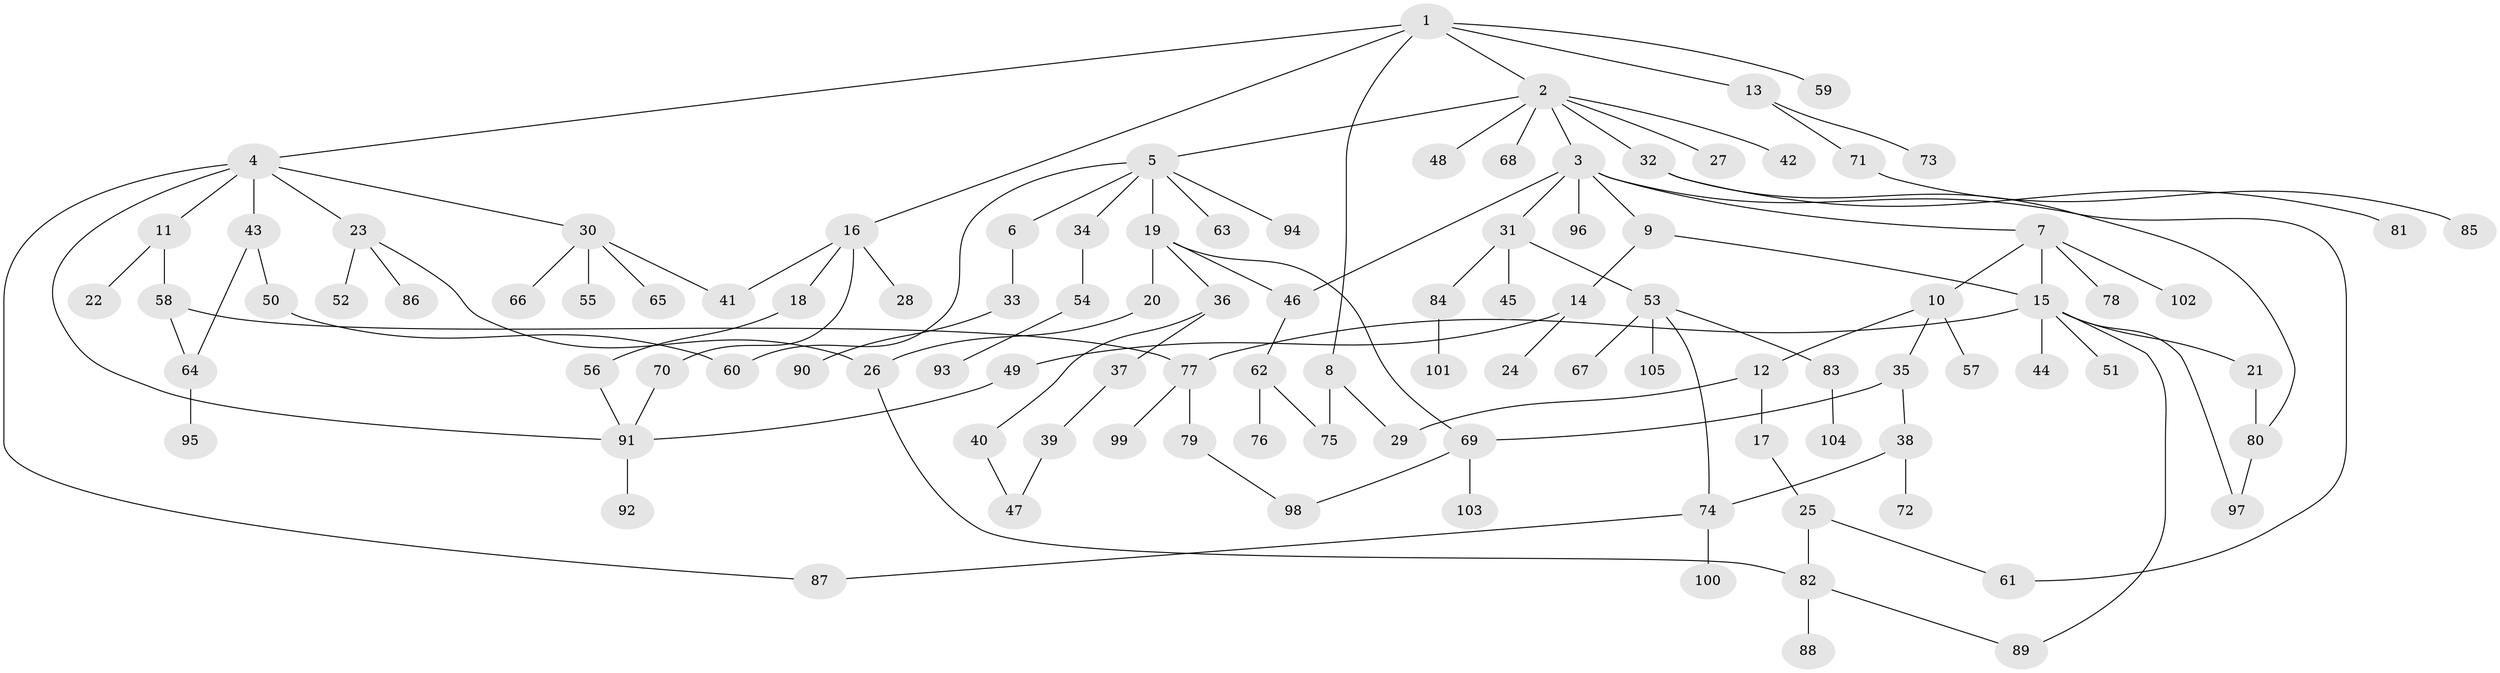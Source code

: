 // coarse degree distribution, {2: 0.3333333333333333, 8: 0.023809523809523808, 7: 0.047619047619047616, 1: 0.21428571428571427, 3: 0.19047619047619047, 4: 0.09523809523809523, 5: 0.07142857142857142, 6: 0.023809523809523808}
// Generated by graph-tools (version 1.1) at 2025/36/03/04/25 23:36:01]
// undirected, 105 vertices, 126 edges
graph export_dot {
  node [color=gray90,style=filled];
  1;
  2;
  3;
  4;
  5;
  6;
  7;
  8;
  9;
  10;
  11;
  12;
  13;
  14;
  15;
  16;
  17;
  18;
  19;
  20;
  21;
  22;
  23;
  24;
  25;
  26;
  27;
  28;
  29;
  30;
  31;
  32;
  33;
  34;
  35;
  36;
  37;
  38;
  39;
  40;
  41;
  42;
  43;
  44;
  45;
  46;
  47;
  48;
  49;
  50;
  51;
  52;
  53;
  54;
  55;
  56;
  57;
  58;
  59;
  60;
  61;
  62;
  63;
  64;
  65;
  66;
  67;
  68;
  69;
  70;
  71;
  72;
  73;
  74;
  75;
  76;
  77;
  78;
  79;
  80;
  81;
  82;
  83;
  84;
  85;
  86;
  87;
  88;
  89;
  90;
  91;
  92;
  93;
  94;
  95;
  96;
  97;
  98;
  99;
  100;
  101;
  102;
  103;
  104;
  105;
  1 -- 2;
  1 -- 4;
  1 -- 8;
  1 -- 13;
  1 -- 16;
  1 -- 59;
  2 -- 3;
  2 -- 5;
  2 -- 27;
  2 -- 32;
  2 -- 42;
  2 -- 48;
  2 -- 68;
  3 -- 7;
  3 -- 9;
  3 -- 31;
  3 -- 46;
  3 -- 96;
  3 -- 61;
  4 -- 11;
  4 -- 23;
  4 -- 30;
  4 -- 43;
  4 -- 87;
  4 -- 91;
  5 -- 6;
  5 -- 19;
  5 -- 34;
  5 -- 63;
  5 -- 94;
  5 -- 60;
  6 -- 33;
  7 -- 10;
  7 -- 78;
  7 -- 102;
  7 -- 15;
  8 -- 29;
  8 -- 75;
  9 -- 14;
  9 -- 15;
  10 -- 12;
  10 -- 35;
  10 -- 57;
  11 -- 22;
  11 -- 58;
  12 -- 17;
  12 -- 29;
  13 -- 71;
  13 -- 73;
  14 -- 24;
  14 -- 49;
  15 -- 21;
  15 -- 44;
  15 -- 51;
  15 -- 97;
  15 -- 89;
  15 -- 77;
  16 -- 18;
  16 -- 28;
  16 -- 41;
  16 -- 70;
  17 -- 25;
  18 -- 56;
  19 -- 20;
  19 -- 36;
  19 -- 46;
  19 -- 69;
  20 -- 26;
  21 -- 80;
  23 -- 26;
  23 -- 52;
  23 -- 86;
  25 -- 61;
  25 -- 82;
  26 -- 82;
  30 -- 55;
  30 -- 65;
  30 -- 66;
  30 -- 41;
  31 -- 45;
  31 -- 53;
  31 -- 84;
  32 -- 80;
  32 -- 81;
  33 -- 90;
  34 -- 54;
  35 -- 38;
  35 -- 69;
  36 -- 37;
  36 -- 40;
  37 -- 39;
  38 -- 72;
  38 -- 74;
  39 -- 47;
  40 -- 47;
  43 -- 50;
  43 -- 64;
  46 -- 62;
  49 -- 91;
  50 -- 60;
  53 -- 67;
  53 -- 74;
  53 -- 83;
  53 -- 105;
  54 -- 93;
  56 -- 91;
  58 -- 64;
  58 -- 77;
  62 -- 75;
  62 -- 76;
  64 -- 95;
  69 -- 103;
  69 -- 98;
  70 -- 91;
  71 -- 85;
  74 -- 87;
  74 -- 100;
  77 -- 79;
  77 -- 99;
  79 -- 98;
  80 -- 97;
  82 -- 88;
  82 -- 89;
  83 -- 104;
  84 -- 101;
  91 -- 92;
}
